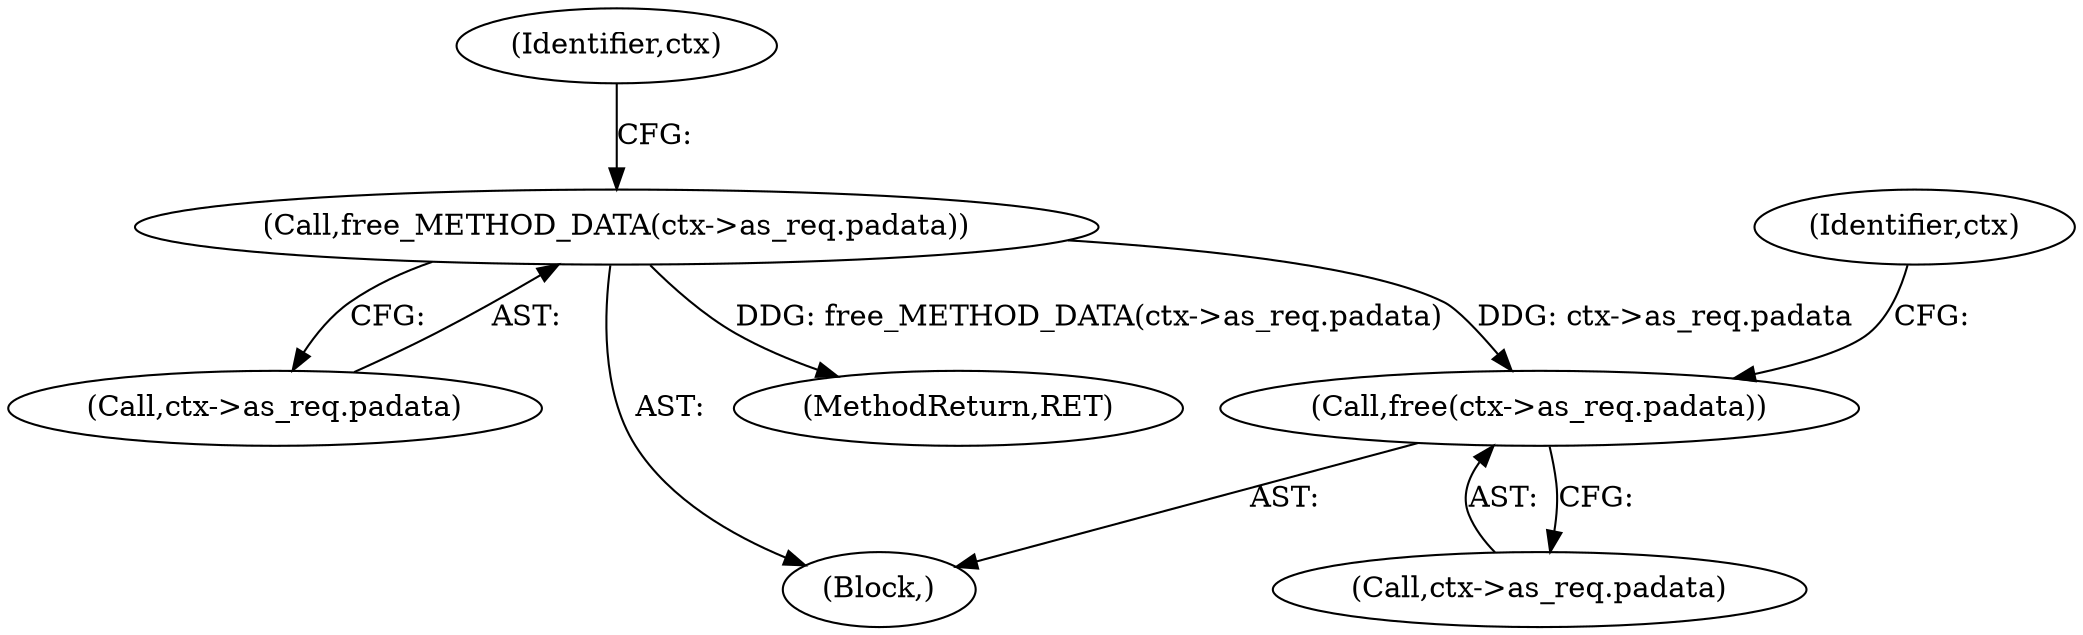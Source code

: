digraph "0_heimdal_2f7f3d9960aa6ea21358bdf3687cee5149aa35cf@API" {
"1000973" [label="(Call,free(ctx->as_req.padata))"];
"1000967" [label="(Call,free_METHOD_DATA(ctx->as_req.padata))"];
"1000967" [label="(Call,free_METHOD_DATA(ctx->as_req.padata))"];
"1000982" [label="(Identifier,ctx)"];
"1000976" [label="(Identifier,ctx)"];
"1000968" [label="(Call,ctx->as_req.padata)"];
"1000974" [label="(Call,ctx->as_req.padata)"];
"1000973" [label="(Call,free(ctx->as_req.padata))"];
"1000966" [label="(Block,)"];
"1001119" [label="(MethodReturn,RET)"];
"1000973" -> "1000966"  [label="AST: "];
"1000973" -> "1000974"  [label="CFG: "];
"1000974" -> "1000973"  [label="AST: "];
"1000982" -> "1000973"  [label="CFG: "];
"1000967" -> "1000973"  [label="DDG: ctx->as_req.padata"];
"1000967" -> "1000966"  [label="AST: "];
"1000967" -> "1000968"  [label="CFG: "];
"1000968" -> "1000967"  [label="AST: "];
"1000976" -> "1000967"  [label="CFG: "];
"1000967" -> "1001119"  [label="DDG: free_METHOD_DATA(ctx->as_req.padata)"];
}

